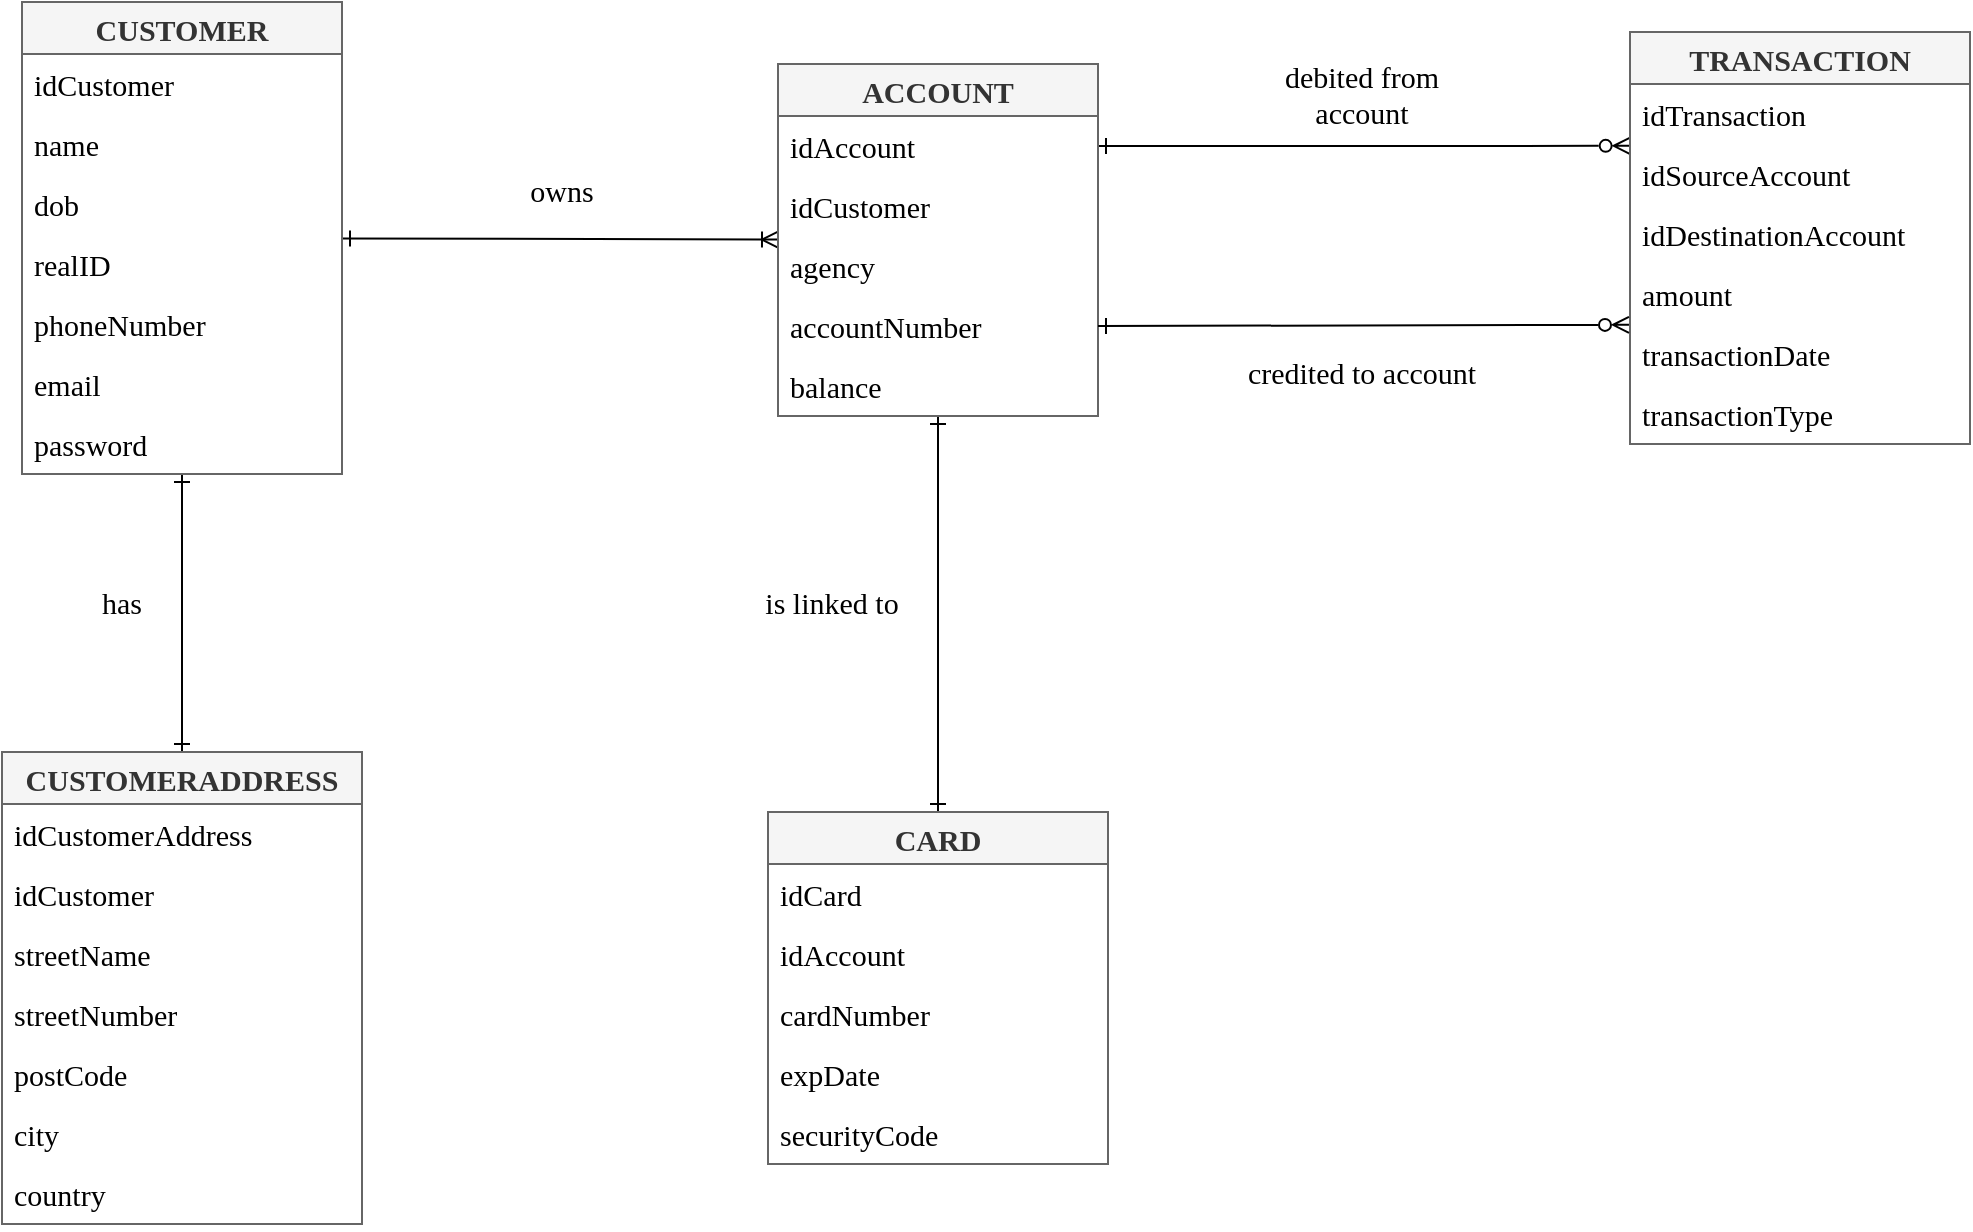 <mxfile version="16.0.0" type="device"><diagram id="R2lEEEUBdFMjLlhIrx00" name="Page-1"><mxGraphModel dx="1555" dy="883" grid="1" gridSize="10" guides="1" tooltips="1" connect="1" arrows="1" fold="1" page="1" pageScale="1" pageWidth="1169" pageHeight="827" math="0" shadow="0" extFonts="Permanent Marker^https://fonts.googleapis.com/css?family=Permanent+Marker"><root><mxCell id="0"/><mxCell id="1" parent="0"/><mxCell id="imQHKeKfgoKIFEaQQmg--94" value="" style="endArrow=ERone;html=1;rounded=0;sketch=0;fontFamily=Times New Roman;fontSize=15;endFill=0;startArrow=ERone;startFill=0;entryX=0.5;entryY=1;entryDx=0;entryDy=0;exitX=0.5;exitY=0;exitDx=0;exitDy=0;" parent="1" source="imQHKeKfgoKIFEaQQmg--127" target="imQHKeKfgoKIFEaQQmg--107" edge="1"><mxGeometry width="50" height="50" relative="1" as="geometry"><mxPoint x="170" y="455.0" as="sourcePoint"/><mxPoint x="170" y="305.0" as="targetPoint"/></mxGeometry></mxCell><mxCell id="imQHKeKfgoKIFEaQQmg--96" value="" style="endArrow=ERone;html=1;rounded=0;sketch=0;fontFamily=Times New Roman;fontSize=15;endFill=0;startArrow=ERoneToMany;startFill=0;" parent="1" source="imQHKeKfgoKIFEaQQmg--138" target="imQHKeKfgoKIFEaQQmg--107" edge="1"><mxGeometry width="50" height="50" relative="1" as="geometry"><mxPoint x="482" y="214" as="sourcePoint"/><mxPoint x="294" y="214.17" as="targetPoint"/></mxGeometry></mxCell><mxCell id="imQHKeKfgoKIFEaQQmg--97" value="" style="endArrow=ERone;html=1;rounded=0;sketch=0;fontFamily=Times New Roman;fontSize=15;endFill=0;startArrow=ERone;startFill=0;" parent="1" source="imQHKeKfgoKIFEaQQmg--152" target="imQHKeKfgoKIFEaQQmg--138" edge="1"><mxGeometry width="50" height="50" relative="1" as="geometry"><mxPoint x="588.0" y="455.0" as="sourcePoint"/><mxPoint x="588.0" y="305" as="targetPoint"/></mxGeometry></mxCell><mxCell id="imQHKeKfgoKIFEaQQmg--98" value="" style="endArrow=ERone;html=1;rounded=0;sketch=0;fontFamily=Times New Roman;fontSize=15;endFill=0;startArrow=ERzeroToMany;startFill=0;entryX=1;entryY=0.5;entryDx=0;entryDy=0;exitX=-0.001;exitY=0.031;exitDx=0;exitDy=0;exitPerimeter=0;" parent="1" source="imQHKeKfgoKIFEaQQmg--147" target="imQHKeKfgoKIFEaQQmg--140" edge="1"><mxGeometry width="50" height="50" relative="1" as="geometry"><mxPoint x="879" y="199.81" as="sourcePoint"/><mxPoint x="694.0" y="199.81" as="targetPoint"/></mxGeometry></mxCell><mxCell id="imQHKeKfgoKIFEaQQmg--101" value="has" style="text;html=1;strokeColor=none;fillColor=none;align=center;verticalAlign=middle;whiteSpace=wrap;rounded=0;fontFamily=Times New Roman;fontSize=15;" parent="1" vertex="1"><mxGeometry x="150" y="365" width="60" height="30" as="geometry"/></mxCell><mxCell id="imQHKeKfgoKIFEaQQmg--102" value="owns" style="text;html=1;strokeColor=none;fillColor=none;align=center;verticalAlign=middle;whiteSpace=wrap;rounded=0;fontFamily=Times New Roman;fontSize=15;" parent="1" vertex="1"><mxGeometry x="370" y="159" width="60" height="30" as="geometry"/></mxCell><mxCell id="imQHKeKfgoKIFEaQQmg--103" value="is linked to" style="text;html=1;strokeColor=none;fillColor=none;align=center;verticalAlign=middle;whiteSpace=wrap;rounded=0;fontFamily=Times New Roman;fontSize=15;" parent="1" vertex="1"><mxGeometry x="492" y="365" width="86" height="30" as="geometry"/></mxCell><mxCell id="imQHKeKfgoKIFEaQQmg--107" value="CUSTOMER" style="swimlane;fontStyle=1;childLayout=stackLayout;horizontal=1;startSize=26;horizontalStack=0;resizeParent=1;resizeParentMax=0;resizeLast=0;collapsible=1;marginBottom=0;align=center;fontSize=15;fontFamily=Times New Roman;fillColor=#f5f5f5;fontColor=#333333;strokeColor=#666666;" parent="1" vertex="1"><mxGeometry x="130" y="80" width="160" height="236" as="geometry"/></mxCell><mxCell id="imQHKeKfgoKIFEaQQmg--108" value="idCustomer" style="text;strokeColor=none;fillColor=none;spacingLeft=4;spacingRight=4;overflow=hidden;rotatable=0;points=[[0,0.5],[1,0.5]];portConstraint=eastwest;fontSize=15;fontFamily=Times New Roman;" parent="imQHKeKfgoKIFEaQQmg--107" vertex="1"><mxGeometry y="26" width="160" height="30" as="geometry"/></mxCell><mxCell id="imQHKeKfgoKIFEaQQmg--109" value="name" style="text;strokeColor=none;fillColor=none;spacingLeft=4;spacingRight=4;overflow=hidden;rotatable=0;points=[[0,0.5],[1,0.5]];portConstraint=eastwest;fontSize=15;fontFamily=Times New Roman;" parent="imQHKeKfgoKIFEaQQmg--107" vertex="1"><mxGeometry y="56" width="160" height="30" as="geometry"/></mxCell><mxCell id="imQHKeKfgoKIFEaQQmg--110" value="dob" style="text;strokeColor=none;fillColor=none;spacingLeft=4;spacingRight=4;overflow=hidden;rotatable=0;points=[[0,0.5],[1,0.5]];portConstraint=eastwest;fontSize=15;fontFamily=Times New Roman;" parent="imQHKeKfgoKIFEaQQmg--107" vertex="1"><mxGeometry y="86" width="160" height="30" as="geometry"/></mxCell><mxCell id="imQHKeKfgoKIFEaQQmg--111" value="realID" style="text;strokeColor=none;fillColor=none;spacingLeft=4;spacingRight=4;overflow=hidden;rotatable=0;points=[[0,0.5],[1,0.5]];portConstraint=eastwest;fontSize=15;fontFamily=Times New Roman;" parent="imQHKeKfgoKIFEaQQmg--107" vertex="1"><mxGeometry y="116" width="160" height="30" as="geometry"/></mxCell><mxCell id="imQHKeKfgoKIFEaQQmg--113" value="phoneNumber" style="text;strokeColor=none;fillColor=none;spacingLeft=4;spacingRight=4;overflow=hidden;rotatable=0;points=[[0,0.5],[1,0.5]];portConstraint=eastwest;fontSize=15;fontFamily=Times New Roman;" parent="imQHKeKfgoKIFEaQQmg--107" vertex="1"><mxGeometry y="146" width="160" height="30" as="geometry"/></mxCell><mxCell id="Az9effiiYFzwI-MtHXDX-6" value="email" style="text;strokeColor=none;fillColor=none;spacingLeft=4;spacingRight=4;overflow=hidden;rotatable=0;points=[[0,0.5],[1,0.5]];portConstraint=eastwest;fontSize=15;fontFamily=Times New Roman;" parent="imQHKeKfgoKIFEaQQmg--107" vertex="1"><mxGeometry y="176" width="160" height="30" as="geometry"/></mxCell><mxCell id="Az9effiiYFzwI-MtHXDX-7" value="password" style="text;strokeColor=none;fillColor=none;spacingLeft=4;spacingRight=4;overflow=hidden;rotatable=0;points=[[0,0.5],[1,0.5]];portConstraint=eastwest;fontSize=15;fontFamily=Times New Roman;" parent="imQHKeKfgoKIFEaQQmg--107" vertex="1"><mxGeometry y="206" width="160" height="30" as="geometry"/></mxCell><mxCell id="imQHKeKfgoKIFEaQQmg--127" value="CUSTOMERADDRESS" style="swimlane;fontStyle=1;childLayout=stackLayout;horizontal=1;startSize=26;horizontalStack=0;resizeParent=1;resizeParentMax=0;resizeLast=0;collapsible=1;marginBottom=0;align=center;fontSize=15;fontFamily=Times New Roman;fillColor=#f5f5f5;strokeColor=#666666;fontColor=#333333;" parent="1" vertex="1"><mxGeometry x="120" y="455" width="180" height="236" as="geometry"/></mxCell><mxCell id="imQHKeKfgoKIFEaQQmg--129" value="idCustomerAddress" style="text;strokeColor=none;fillColor=none;spacingLeft=4;spacingRight=4;overflow=hidden;rotatable=0;points=[[0,0.5],[1,0.5]];portConstraint=eastwest;fontSize=15;fontFamily=Times New Roman;" parent="imQHKeKfgoKIFEaQQmg--127" vertex="1"><mxGeometry y="26" width="180" height="30" as="geometry"/></mxCell><mxCell id="imQHKeKfgoKIFEaQQmg--128" value="idCustomer" style="text;strokeColor=none;fillColor=none;spacingLeft=4;spacingRight=4;overflow=hidden;rotatable=0;points=[[0,0.5],[1,0.5]];portConstraint=eastwest;fontSize=15;fontFamily=Times New Roman;" parent="imQHKeKfgoKIFEaQQmg--127" vertex="1"><mxGeometry y="56" width="180" height="30" as="geometry"/></mxCell><mxCell id="imQHKeKfgoKIFEaQQmg--130" value="streetName" style="text;strokeColor=none;fillColor=none;spacingLeft=4;spacingRight=4;overflow=hidden;rotatable=0;points=[[0,0.5],[1,0.5]];portConstraint=eastwest;fontSize=15;fontFamily=Times New Roman;" parent="imQHKeKfgoKIFEaQQmg--127" vertex="1"><mxGeometry y="86" width="180" height="30" as="geometry"/></mxCell><mxCell id="imQHKeKfgoKIFEaQQmg--131" value="streetNumber" style="text;strokeColor=none;fillColor=none;spacingLeft=4;spacingRight=4;overflow=hidden;rotatable=0;points=[[0,0.5],[1,0.5]];portConstraint=eastwest;fontSize=15;fontFamily=Times New Roman;" parent="imQHKeKfgoKIFEaQQmg--127" vertex="1"><mxGeometry y="116" width="180" height="30" as="geometry"/></mxCell><mxCell id="imQHKeKfgoKIFEaQQmg--132" value="postCode" style="text;strokeColor=none;fillColor=none;spacingLeft=4;spacingRight=4;overflow=hidden;rotatable=0;points=[[0,0.5],[1,0.5]];portConstraint=eastwest;fontSize=15;fontFamily=Times New Roman;" parent="imQHKeKfgoKIFEaQQmg--127" vertex="1"><mxGeometry y="146" width="180" height="30" as="geometry"/></mxCell><mxCell id="imQHKeKfgoKIFEaQQmg--133" value="city" style="text;strokeColor=none;fillColor=none;spacingLeft=4;spacingRight=4;overflow=hidden;rotatable=0;points=[[0,0.5],[1,0.5]];portConstraint=eastwest;fontSize=15;fontFamily=Times New Roman;" parent="imQHKeKfgoKIFEaQQmg--127" vertex="1"><mxGeometry y="176" width="180" height="30" as="geometry"/></mxCell><mxCell id="imQHKeKfgoKIFEaQQmg--136" value="country" style="text;strokeColor=none;fillColor=none;spacingLeft=4;spacingRight=4;overflow=hidden;rotatable=0;points=[[0,0.5],[1,0.5]];portConstraint=eastwest;fontSize=15;fontFamily=Times New Roman;" parent="imQHKeKfgoKIFEaQQmg--127" vertex="1"><mxGeometry y="206" width="180" height="30" as="geometry"/></mxCell><mxCell id="imQHKeKfgoKIFEaQQmg--137" style="edgeStyle=none;rounded=0;sketch=0;orthogonalLoop=1;jettySize=auto;html=1;entryX=0.5;entryY=0;entryDx=0;entryDy=0;fontFamily=Times New Roman;fontSize=15;startArrow=ERzeroToMany;startFill=0;endArrow=ERzeroToMany;endFill=0;" parent="1" source="imQHKeKfgoKIFEaQQmg--127" target="imQHKeKfgoKIFEaQQmg--127" edge="1"><mxGeometry relative="1" as="geometry"/></mxCell><mxCell id="imQHKeKfgoKIFEaQQmg--138" value="ACCOUNT" style="swimlane;fontStyle=1;childLayout=stackLayout;horizontal=1;startSize=26;horizontalStack=0;resizeParent=1;resizeParentMax=0;resizeLast=0;collapsible=1;marginBottom=0;align=center;fontSize=15;fontFamily=Times New Roman;fillColor=#f5f5f5;fontColor=#333333;strokeColor=#666666;" parent="1" vertex="1"><mxGeometry x="508" y="111" width="160" height="176" as="geometry"/></mxCell><mxCell id="imQHKeKfgoKIFEaQQmg--140" value="idAccount" style="text;strokeColor=none;fillColor=none;spacingLeft=4;spacingRight=4;overflow=hidden;rotatable=0;points=[[0,0.5],[1,0.5]];portConstraint=eastwest;fontSize=15;fontFamily=Times New Roman;" parent="imQHKeKfgoKIFEaQQmg--138" vertex="1"><mxGeometry y="26" width="160" height="30" as="geometry"/></mxCell><mxCell id="imQHKeKfgoKIFEaQQmg--139" value="idCustomer" style="text;strokeColor=none;fillColor=none;spacingLeft=4;spacingRight=4;overflow=hidden;rotatable=0;points=[[0,0.5],[1,0.5]];portConstraint=eastwest;fontSize=15;fontFamily=Times New Roman;" parent="imQHKeKfgoKIFEaQQmg--138" vertex="1"><mxGeometry y="56" width="160" height="30" as="geometry"/></mxCell><mxCell id="imQHKeKfgoKIFEaQQmg--141" value="agency" style="text;strokeColor=none;fillColor=none;spacingLeft=4;spacingRight=4;overflow=hidden;rotatable=0;points=[[0,0.5],[1,0.5]];portConstraint=eastwest;fontSize=15;fontFamily=Times New Roman;" parent="imQHKeKfgoKIFEaQQmg--138" vertex="1"><mxGeometry y="86" width="160" height="30" as="geometry"/></mxCell><mxCell id="imQHKeKfgoKIFEaQQmg--142" value="accountNumber" style="text;strokeColor=none;fillColor=none;spacingLeft=4;spacingRight=4;overflow=hidden;rotatable=0;points=[[0,0.5],[1,0.5]];portConstraint=eastwest;fontSize=15;fontFamily=Times New Roman;" parent="imQHKeKfgoKIFEaQQmg--138" vertex="1"><mxGeometry y="116" width="160" height="30" as="geometry"/></mxCell><mxCell id="imQHKeKfgoKIFEaQQmg--143" value="balance" style="text;strokeColor=none;fillColor=none;spacingLeft=4;spacingRight=4;overflow=hidden;rotatable=0;points=[[0,0.5],[1,0.5]];portConstraint=eastwest;fontSize=15;fontFamily=Times New Roman;" parent="imQHKeKfgoKIFEaQQmg--138" vertex="1"><mxGeometry y="146" width="160" height="30" as="geometry"/></mxCell><mxCell id="imQHKeKfgoKIFEaQQmg--145" value="TRANSACTION" style="swimlane;fontStyle=1;childLayout=stackLayout;horizontal=1;startSize=26;horizontalStack=0;resizeParent=1;resizeParentMax=0;resizeLast=0;collapsible=1;marginBottom=0;align=center;fontSize=15;fontFamily=Times New Roman;fillColor=#f5f5f5;fontColor=#333333;strokeColor=#666666;" parent="1" vertex="1"><mxGeometry x="934" y="95" width="170" height="206" as="geometry"/></mxCell><mxCell id="imQHKeKfgoKIFEaQQmg--146" value="idTransaction" style="text;strokeColor=none;fillColor=none;spacingLeft=4;spacingRight=4;overflow=hidden;rotatable=0;points=[[0,0.5],[1,0.5]];portConstraint=eastwest;fontSize=15;fontFamily=Times New Roman;" parent="imQHKeKfgoKIFEaQQmg--145" vertex="1"><mxGeometry y="26" width="170" height="30" as="geometry"/></mxCell><mxCell id="imQHKeKfgoKIFEaQQmg--147" value="idSourceAccount" style="text;strokeColor=none;fillColor=none;spacingLeft=4;spacingRight=4;overflow=hidden;rotatable=0;points=[[0,0.5],[1,0.5]];portConstraint=eastwest;fontSize=15;fontFamily=Times New Roman;" parent="imQHKeKfgoKIFEaQQmg--145" vertex="1"><mxGeometry y="56" width="170" height="30" as="geometry"/></mxCell><mxCell id="imQHKeKfgoKIFEaQQmg--148" value="idDestinationAccount" style="text;strokeColor=none;fillColor=none;spacingLeft=4;spacingRight=4;overflow=hidden;rotatable=0;points=[[0,0.5],[1,0.5]];portConstraint=eastwest;fontSize=15;fontFamily=Times New Roman;" parent="imQHKeKfgoKIFEaQQmg--145" vertex="1"><mxGeometry y="86" width="170" height="30" as="geometry"/></mxCell><mxCell id="imQHKeKfgoKIFEaQQmg--149" value="amount" style="text;strokeColor=none;fillColor=none;spacingLeft=4;spacingRight=4;overflow=hidden;rotatable=0;points=[[0,0.5],[1,0.5]];portConstraint=eastwest;fontSize=15;fontFamily=Times New Roman;" parent="imQHKeKfgoKIFEaQQmg--145" vertex="1"><mxGeometry y="116" width="170" height="30" as="geometry"/></mxCell><mxCell id="imQHKeKfgoKIFEaQQmg--150" value="transactionDate" style="text;strokeColor=none;fillColor=none;spacingLeft=4;spacingRight=4;overflow=hidden;rotatable=0;points=[[0,0.5],[1,0.5]];portConstraint=eastwest;fontSize=15;fontFamily=Times New Roman;" parent="imQHKeKfgoKIFEaQQmg--145" vertex="1"><mxGeometry y="146" width="170" height="30" as="geometry"/></mxCell><mxCell id="imQHKeKfgoKIFEaQQmg--151" value="transactionType" style="text;strokeColor=none;fillColor=none;spacingLeft=4;spacingRight=4;overflow=hidden;rotatable=0;points=[[0,0.5],[1,0.5]];portConstraint=eastwest;fontSize=15;fontFamily=Times New Roman;" parent="imQHKeKfgoKIFEaQQmg--145" vertex="1"><mxGeometry y="176" width="170" height="30" as="geometry"/></mxCell><mxCell id="imQHKeKfgoKIFEaQQmg--152" value="CARD" style="swimlane;fontStyle=1;childLayout=stackLayout;horizontal=1;startSize=26;horizontalStack=0;resizeParent=1;resizeParentMax=0;resizeLast=0;collapsible=1;marginBottom=0;align=center;fontSize=15;fontFamily=Times New Roman;fillColor=#f5f5f5;fontColor=#333333;strokeColor=#666666;" parent="1" vertex="1"><mxGeometry x="503" y="485" width="170" height="176" as="geometry"/></mxCell><mxCell id="imQHKeKfgoKIFEaQQmg--153" value="idCard" style="text;strokeColor=none;fillColor=none;spacingLeft=4;spacingRight=4;overflow=hidden;rotatable=0;points=[[0,0.5],[1,0.5]];portConstraint=eastwest;fontSize=15;fontFamily=Times New Roman;" parent="imQHKeKfgoKIFEaQQmg--152" vertex="1"><mxGeometry y="26" width="170" height="30" as="geometry"/></mxCell><mxCell id="imQHKeKfgoKIFEaQQmg--154" value="idAccount" style="text;strokeColor=none;fillColor=none;spacingLeft=4;spacingRight=4;overflow=hidden;rotatable=0;points=[[0,0.5],[1,0.5]];portConstraint=eastwest;fontSize=15;fontFamily=Times New Roman;" parent="imQHKeKfgoKIFEaQQmg--152" vertex="1"><mxGeometry y="56" width="170" height="30" as="geometry"/></mxCell><mxCell id="imQHKeKfgoKIFEaQQmg--155" value="cardNumber" style="text;strokeColor=none;fillColor=none;spacingLeft=4;spacingRight=4;overflow=hidden;rotatable=0;points=[[0,0.5],[1,0.5]];portConstraint=eastwest;fontSize=15;fontFamily=Times New Roman;" parent="imQHKeKfgoKIFEaQQmg--152" vertex="1"><mxGeometry y="86" width="170" height="30" as="geometry"/></mxCell><mxCell id="imQHKeKfgoKIFEaQQmg--156" value="expDate" style="text;strokeColor=none;fillColor=none;spacingLeft=4;spacingRight=4;overflow=hidden;rotatable=0;points=[[0,0.5],[1,0.5]];portConstraint=eastwest;fontSize=15;fontFamily=Times New Roman;" parent="imQHKeKfgoKIFEaQQmg--152" vertex="1"><mxGeometry y="116" width="170" height="30" as="geometry"/></mxCell><mxCell id="imQHKeKfgoKIFEaQQmg--157" value="securityCode" style="text;strokeColor=none;fillColor=none;spacingLeft=4;spacingRight=4;overflow=hidden;rotatable=0;points=[[0,0.5],[1,0.5]];portConstraint=eastwest;fontSize=15;fontFamily=Times New Roman;" parent="imQHKeKfgoKIFEaQQmg--152" vertex="1"><mxGeometry y="146" width="170" height="30" as="geometry"/></mxCell><mxCell id="imQHKeKfgoKIFEaQQmg--159" value="debited from account" style="text;html=1;strokeColor=none;fillColor=none;align=center;verticalAlign=middle;whiteSpace=wrap;rounded=0;fontFamily=Times New Roman;fontSize=15;" parent="1" vertex="1"><mxGeometry x="740" y="111" width="120" height="30" as="geometry"/></mxCell><mxCell id="vZiOczez7e09gQXrmagG-1" value="" style="endArrow=ERone;html=1;rounded=0;sketch=0;fontFamily=Times New Roman;fontSize=15;endFill=0;startArrow=ERzeroToMany;startFill=0;entryX=1;entryY=0.5;entryDx=0;entryDy=0;exitX=-0.003;exitY=0.014;exitDx=0;exitDy=0;exitPerimeter=0;" edge="1" parent="1" source="imQHKeKfgoKIFEaQQmg--150" target="imQHKeKfgoKIFEaQQmg--142"><mxGeometry width="50" height="50" relative="1" as="geometry"><mxPoint x="976" y="389.997" as="sourcePoint"/><mxPoint x="710" y="390.614" as="targetPoint"/></mxGeometry></mxCell><mxCell id="vZiOczez7e09gQXrmagG-2" value="credited to account" style="text;html=1;strokeColor=none;fillColor=none;align=center;verticalAlign=middle;whiteSpace=wrap;rounded=0;fontFamily=Times New Roman;fontSize=15;" vertex="1" parent="1"><mxGeometry x="740" y="250" width="120" height="30" as="geometry"/></mxCell></root></mxGraphModel></diagram></mxfile>